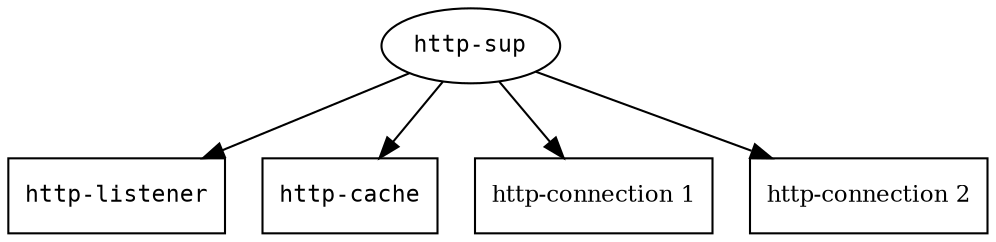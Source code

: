 digraph G {
  graph [margin=0];
  node [shape=box,fontname="Courier",fontsize=11];
  supervisor [label="http-sup",shape=ellipse];
  listener [label="http-listener"];
  cache [label="http-cache"];
  hc1 [label="http-connection 1",fontname="Times-Roman"];
  hc2 [label="http-connection 2",fontname="Times-Roman"];
  supervisor -> listener;
  supervisor -> cache;
  supervisor -> hc1;
  supervisor -> hc2;
}
